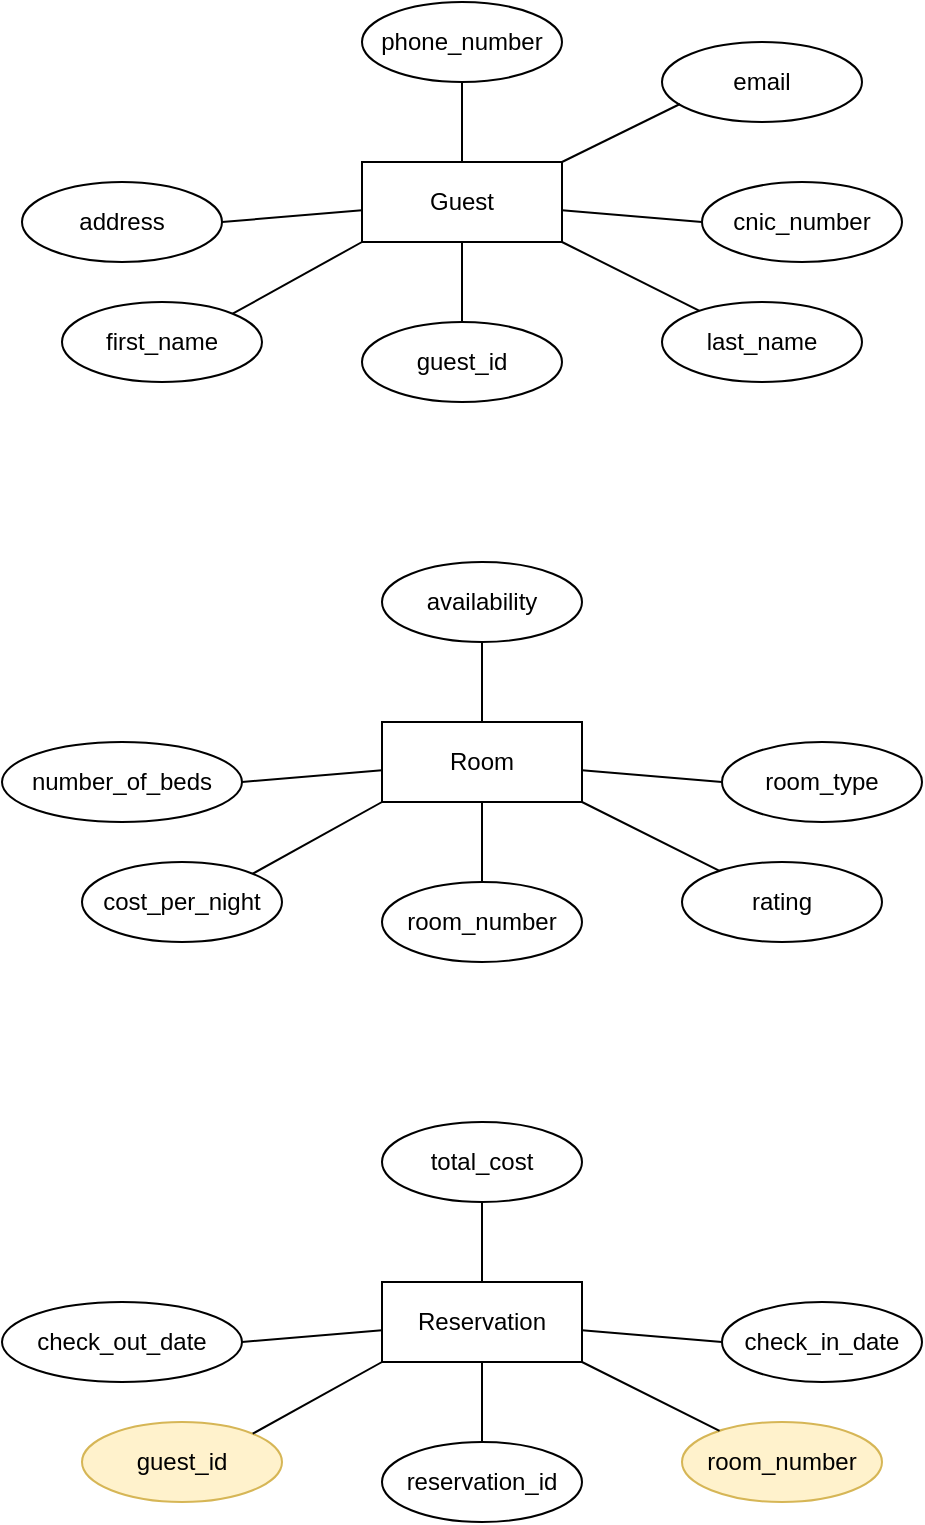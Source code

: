 <mxfile version="24.0.7" type="device">
  <diagram name="Page-1" id="aTGFjXYQir5OFCswr_Az">
    <mxGraphModel dx="1114" dy="610" grid="1" gridSize="10" guides="1" tooltips="1" connect="1" arrows="1" fold="1" page="1" pageScale="1" pageWidth="850" pageHeight="1100" math="0" shadow="0">
      <root>
        <mxCell id="0" />
        <mxCell id="1" parent="0" />
        <mxCell id="4kl7MTN2wJ11xhhwiBym-6" value="email" style="ellipse;whiteSpace=wrap;html=1;align=center;" vertex="1" parent="1">
          <mxGeometry x="525" y="60" width="100" height="40" as="geometry" />
        </mxCell>
        <mxCell id="4kl7MTN2wJ11xhhwiBym-14" value="" style="endArrow=none;html=1;rounded=0;entryX=0.09;entryY=0.775;entryDx=0;entryDy=0;exitX=1;exitY=0;exitDx=0;exitDy=0;entryPerimeter=0;" edge="1" parent="1" source="4kl7MTN2wJ11xhhwiBym-71" target="4kl7MTN2wJ11xhhwiBym-6">
          <mxGeometry relative="1" as="geometry">
            <mxPoint x="412.46" y="-350" as="sourcePoint" />
            <mxPoint x="365" y="-400" as="targetPoint" />
          </mxGeometry>
        </mxCell>
        <mxCell id="4kl7MTN2wJ11xhhwiBym-23" value="Room" style="whiteSpace=wrap;html=1;align=center;" vertex="1" parent="1">
          <mxGeometry x="385" y="400" width="100" height="40" as="geometry" />
        </mxCell>
        <mxCell id="4kl7MTN2wJ11xhhwiBym-24" value="room_number" style="ellipse;whiteSpace=wrap;html=1;align=center;" vertex="1" parent="1">
          <mxGeometry x="385" y="480" width="100" height="40" as="geometry" />
        </mxCell>
        <mxCell id="4kl7MTN2wJ11xhhwiBym-25" value="room_type" style="ellipse;whiteSpace=wrap;html=1;align=center;" vertex="1" parent="1">
          <mxGeometry x="555" y="410" width="100" height="40" as="geometry" />
        </mxCell>
        <mxCell id="4kl7MTN2wJ11xhhwiBym-26" value="availability" style="ellipse;whiteSpace=wrap;html=1;align=center;" vertex="1" parent="1">
          <mxGeometry x="385" y="320" width="100" height="40" as="geometry" />
        </mxCell>
        <mxCell id="4kl7MTN2wJ11xhhwiBym-27" value="number_of_beds" style="ellipse;whiteSpace=wrap;html=1;align=center;" vertex="1" parent="1">
          <mxGeometry x="195" y="410" width="120" height="40" as="geometry" />
        </mxCell>
        <mxCell id="4kl7MTN2wJ11xhhwiBym-28" value="rating" style="ellipse;whiteSpace=wrap;html=1;align=center;" vertex="1" parent="1">
          <mxGeometry x="535" y="470" width="100" height="40" as="geometry" />
        </mxCell>
        <mxCell id="4kl7MTN2wJ11xhhwiBym-29" value="cost_per_night" style="ellipse;whiteSpace=wrap;html=1;align=center;" vertex="1" parent="1">
          <mxGeometry x="235" y="470" width="100" height="40" as="geometry" />
        </mxCell>
        <mxCell id="4kl7MTN2wJ11xhhwiBym-51" value="" style="endArrow=none;html=1;rounded=0;" edge="1" parent="1" source="4kl7MTN2wJ11xhhwiBym-26" target="4kl7MTN2wJ11xhhwiBym-23">
          <mxGeometry relative="1" as="geometry">
            <mxPoint x="415" y="340" as="sourcePoint" />
            <mxPoint x="575" y="340" as="targetPoint" />
          </mxGeometry>
        </mxCell>
        <mxCell id="4kl7MTN2wJ11xhhwiBym-53" value="" style="endArrow=none;html=1;rounded=0;" edge="1" parent="1" source="4kl7MTN2wJ11xhhwiBym-23" target="4kl7MTN2wJ11xhhwiBym-24">
          <mxGeometry relative="1" as="geometry">
            <mxPoint x="415" y="340" as="sourcePoint" />
            <mxPoint x="575" y="340" as="targetPoint" />
          </mxGeometry>
        </mxCell>
        <mxCell id="4kl7MTN2wJ11xhhwiBym-54" value="" style="endArrow=none;html=1;rounded=0;entryX=0;entryY=0.5;entryDx=0;entryDy=0;" edge="1" parent="1" source="4kl7MTN2wJ11xhhwiBym-23" target="4kl7MTN2wJ11xhhwiBym-25">
          <mxGeometry relative="1" as="geometry">
            <mxPoint x="415" y="340" as="sourcePoint" />
            <mxPoint x="535" y="430" as="targetPoint" />
          </mxGeometry>
        </mxCell>
        <mxCell id="4kl7MTN2wJ11xhhwiBym-55" value="" style="endArrow=none;html=1;rounded=0;exitX=1;exitY=0.5;exitDx=0;exitDy=0;" edge="1" parent="1" source="4kl7MTN2wJ11xhhwiBym-27" target="4kl7MTN2wJ11xhhwiBym-23">
          <mxGeometry relative="1" as="geometry">
            <mxPoint x="415" y="340" as="sourcePoint" />
            <mxPoint x="575" y="340" as="targetPoint" />
          </mxGeometry>
        </mxCell>
        <mxCell id="4kl7MTN2wJ11xhhwiBym-56" value="" style="endArrow=none;html=1;rounded=0;" edge="1" parent="1" source="4kl7MTN2wJ11xhhwiBym-28">
          <mxGeometry relative="1" as="geometry">
            <mxPoint x="415" y="340" as="sourcePoint" />
            <mxPoint x="485" y="440" as="targetPoint" />
          </mxGeometry>
        </mxCell>
        <mxCell id="4kl7MTN2wJ11xhhwiBym-57" value="" style="endArrow=none;html=1;rounded=0;exitX=1;exitY=0;exitDx=0;exitDy=0;" edge="1" parent="1" source="4kl7MTN2wJ11xhhwiBym-29">
          <mxGeometry relative="1" as="geometry">
            <mxPoint x="415" y="340" as="sourcePoint" />
            <mxPoint x="385" y="440" as="targetPoint" />
          </mxGeometry>
        </mxCell>
        <mxCell id="4kl7MTN2wJ11xhhwiBym-71" value="Guest" style="whiteSpace=wrap;html=1;align=center;" vertex="1" parent="1">
          <mxGeometry x="375" y="120" width="100" height="40" as="geometry" />
        </mxCell>
        <mxCell id="4kl7MTN2wJ11xhhwiBym-72" value="guest_id" style="ellipse;whiteSpace=wrap;html=1;align=center;" vertex="1" parent="1">
          <mxGeometry x="375" y="200" width="100" height="40" as="geometry" />
        </mxCell>
        <mxCell id="4kl7MTN2wJ11xhhwiBym-73" value="cnic_number" style="ellipse;whiteSpace=wrap;html=1;align=center;" vertex="1" parent="1">
          <mxGeometry x="545" y="130" width="100" height="40" as="geometry" />
        </mxCell>
        <mxCell id="4kl7MTN2wJ11xhhwiBym-74" value="phone_number" style="ellipse;whiteSpace=wrap;html=1;align=center;" vertex="1" parent="1">
          <mxGeometry x="375" y="40" width="100" height="40" as="geometry" />
        </mxCell>
        <mxCell id="4kl7MTN2wJ11xhhwiBym-75" value="address" style="ellipse;whiteSpace=wrap;html=1;align=center;" vertex="1" parent="1">
          <mxGeometry x="205" y="130" width="100" height="40" as="geometry" />
        </mxCell>
        <mxCell id="4kl7MTN2wJ11xhhwiBym-76" value="last_name" style="ellipse;whiteSpace=wrap;html=1;align=center;" vertex="1" parent="1">
          <mxGeometry x="525" y="190" width="100" height="40" as="geometry" />
        </mxCell>
        <mxCell id="4kl7MTN2wJ11xhhwiBym-77" value="first_name" style="ellipse;whiteSpace=wrap;html=1;align=center;" vertex="1" parent="1">
          <mxGeometry x="225" y="190" width="100" height="40" as="geometry" />
        </mxCell>
        <mxCell id="4kl7MTN2wJ11xhhwiBym-78" value="" style="endArrow=none;html=1;rounded=0;" edge="1" source="4kl7MTN2wJ11xhhwiBym-74" target="4kl7MTN2wJ11xhhwiBym-71" parent="1">
          <mxGeometry relative="1" as="geometry">
            <mxPoint x="405" y="60" as="sourcePoint" />
            <mxPoint x="565" y="60" as="targetPoint" />
          </mxGeometry>
        </mxCell>
        <mxCell id="4kl7MTN2wJ11xhhwiBym-79" value="" style="endArrow=none;html=1;rounded=0;" edge="1" source="4kl7MTN2wJ11xhhwiBym-71" target="4kl7MTN2wJ11xhhwiBym-72" parent="1">
          <mxGeometry relative="1" as="geometry">
            <mxPoint x="405" y="60" as="sourcePoint" />
            <mxPoint x="565" y="60" as="targetPoint" />
          </mxGeometry>
        </mxCell>
        <mxCell id="4kl7MTN2wJ11xhhwiBym-80" value="" style="endArrow=none;html=1;rounded=0;entryX=0;entryY=0.5;entryDx=0;entryDy=0;" edge="1" source="4kl7MTN2wJ11xhhwiBym-71" target="4kl7MTN2wJ11xhhwiBym-73" parent="1">
          <mxGeometry relative="1" as="geometry">
            <mxPoint x="405" y="60" as="sourcePoint" />
            <mxPoint x="525" y="150" as="targetPoint" />
          </mxGeometry>
        </mxCell>
        <mxCell id="4kl7MTN2wJ11xhhwiBym-81" value="" style="endArrow=none;html=1;rounded=0;exitX=1;exitY=0.5;exitDx=0;exitDy=0;" edge="1" source="4kl7MTN2wJ11xhhwiBym-75" target="4kl7MTN2wJ11xhhwiBym-71" parent="1">
          <mxGeometry relative="1" as="geometry">
            <mxPoint x="405" y="60" as="sourcePoint" />
            <mxPoint x="565" y="60" as="targetPoint" />
          </mxGeometry>
        </mxCell>
        <mxCell id="4kl7MTN2wJ11xhhwiBym-82" value="" style="endArrow=none;html=1;rounded=0;" edge="1" source="4kl7MTN2wJ11xhhwiBym-76" parent="1">
          <mxGeometry relative="1" as="geometry">
            <mxPoint x="405" y="60" as="sourcePoint" />
            <mxPoint x="475" y="160" as="targetPoint" />
          </mxGeometry>
        </mxCell>
        <mxCell id="4kl7MTN2wJ11xhhwiBym-83" value="" style="endArrow=none;html=1;rounded=0;exitX=1;exitY=0;exitDx=0;exitDy=0;" edge="1" source="4kl7MTN2wJ11xhhwiBym-77" parent="1">
          <mxGeometry relative="1" as="geometry">
            <mxPoint x="405" y="60" as="sourcePoint" />
            <mxPoint x="375" y="160" as="targetPoint" />
          </mxGeometry>
        </mxCell>
        <mxCell id="4kl7MTN2wJ11xhhwiBym-84" value="Reservation" style="whiteSpace=wrap;html=1;align=center;" vertex="1" parent="1">
          <mxGeometry x="385" y="680" width="100" height="40" as="geometry" />
        </mxCell>
        <mxCell id="4kl7MTN2wJ11xhhwiBym-85" value="reservation_id" style="ellipse;whiteSpace=wrap;html=1;align=center;" vertex="1" parent="1">
          <mxGeometry x="385" y="760" width="100" height="40" as="geometry" />
        </mxCell>
        <mxCell id="4kl7MTN2wJ11xhhwiBym-86" value="check_in_date" style="ellipse;whiteSpace=wrap;html=1;align=center;" vertex="1" parent="1">
          <mxGeometry x="555" y="690" width="100" height="40" as="geometry" />
        </mxCell>
        <mxCell id="4kl7MTN2wJ11xhhwiBym-87" value="total_cost" style="ellipse;whiteSpace=wrap;html=1;align=center;" vertex="1" parent="1">
          <mxGeometry x="385" y="600" width="100" height="40" as="geometry" />
        </mxCell>
        <mxCell id="4kl7MTN2wJ11xhhwiBym-88" value="check_out_date" style="ellipse;whiteSpace=wrap;html=1;align=center;" vertex="1" parent="1">
          <mxGeometry x="195" y="690" width="120" height="40" as="geometry" />
        </mxCell>
        <mxCell id="4kl7MTN2wJ11xhhwiBym-89" value="room_number" style="ellipse;whiteSpace=wrap;html=1;align=center;fillColor=#fff2cc;strokeColor=#d6b656;" vertex="1" parent="1">
          <mxGeometry x="535" y="750" width="100" height="40" as="geometry" />
        </mxCell>
        <mxCell id="4kl7MTN2wJ11xhhwiBym-90" value="guest_id" style="ellipse;whiteSpace=wrap;html=1;align=center;labelBackgroundColor=none;textShadow=0;labelBorderColor=none;fillColor=#fff2cc;strokeColor=#d6b656;" vertex="1" parent="1">
          <mxGeometry x="235" y="750" width="100" height="40" as="geometry" />
        </mxCell>
        <mxCell id="4kl7MTN2wJ11xhhwiBym-91" value="" style="endArrow=none;html=1;rounded=0;" edge="1" source="4kl7MTN2wJ11xhhwiBym-87" target="4kl7MTN2wJ11xhhwiBym-84" parent="1">
          <mxGeometry relative="1" as="geometry">
            <mxPoint x="415" y="620" as="sourcePoint" />
            <mxPoint x="575" y="620" as="targetPoint" />
          </mxGeometry>
        </mxCell>
        <mxCell id="4kl7MTN2wJ11xhhwiBym-92" value="" style="endArrow=none;html=1;rounded=0;" edge="1" source="4kl7MTN2wJ11xhhwiBym-84" target="4kl7MTN2wJ11xhhwiBym-85" parent="1">
          <mxGeometry relative="1" as="geometry">
            <mxPoint x="415" y="620" as="sourcePoint" />
            <mxPoint x="575" y="620" as="targetPoint" />
          </mxGeometry>
        </mxCell>
        <mxCell id="4kl7MTN2wJ11xhhwiBym-93" value="" style="endArrow=none;html=1;rounded=0;entryX=0;entryY=0.5;entryDx=0;entryDy=0;" edge="1" source="4kl7MTN2wJ11xhhwiBym-84" target="4kl7MTN2wJ11xhhwiBym-86" parent="1">
          <mxGeometry relative="1" as="geometry">
            <mxPoint x="415" y="620" as="sourcePoint" />
            <mxPoint x="535" y="710" as="targetPoint" />
          </mxGeometry>
        </mxCell>
        <mxCell id="4kl7MTN2wJ11xhhwiBym-94" value="" style="endArrow=none;html=1;rounded=0;exitX=1;exitY=0.5;exitDx=0;exitDy=0;" edge="1" source="4kl7MTN2wJ11xhhwiBym-88" target="4kl7MTN2wJ11xhhwiBym-84" parent="1">
          <mxGeometry relative="1" as="geometry">
            <mxPoint x="415" y="620" as="sourcePoint" />
            <mxPoint x="575" y="620" as="targetPoint" />
          </mxGeometry>
        </mxCell>
        <mxCell id="4kl7MTN2wJ11xhhwiBym-95" value="" style="endArrow=none;html=1;rounded=0;" edge="1" source="4kl7MTN2wJ11xhhwiBym-89" parent="1">
          <mxGeometry relative="1" as="geometry">
            <mxPoint x="415" y="620" as="sourcePoint" />
            <mxPoint x="485" y="720" as="targetPoint" />
          </mxGeometry>
        </mxCell>
        <mxCell id="4kl7MTN2wJ11xhhwiBym-96" value="" style="endArrow=none;html=1;rounded=0;exitX=1;exitY=0;exitDx=0;exitDy=0;" edge="1" source="4kl7MTN2wJ11xhhwiBym-90" parent="1">
          <mxGeometry relative="1" as="geometry">
            <mxPoint x="415" y="620" as="sourcePoint" />
            <mxPoint x="385" y="720" as="targetPoint" />
          </mxGeometry>
        </mxCell>
      </root>
    </mxGraphModel>
  </diagram>
</mxfile>
